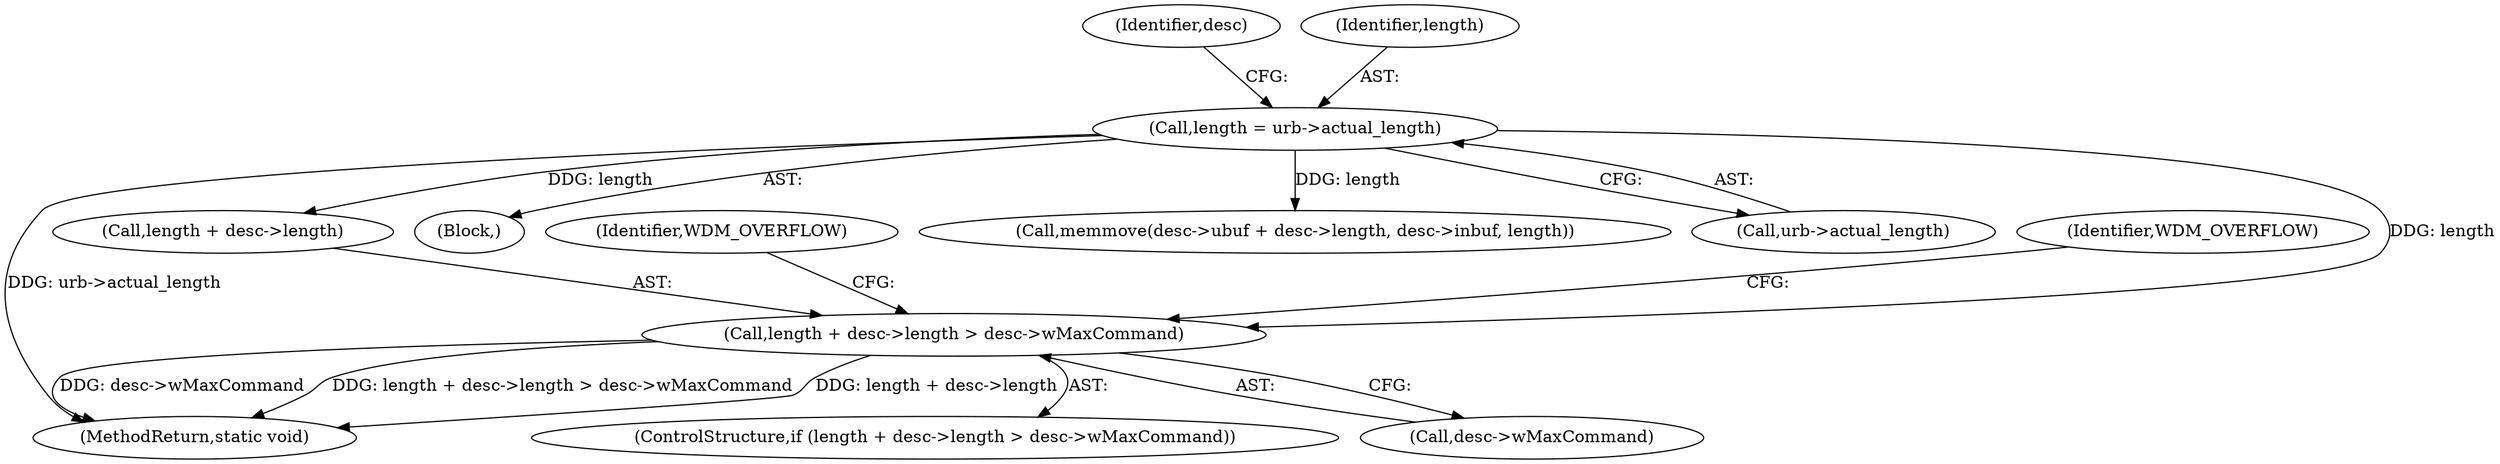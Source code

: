 digraph "0_linux_c0f5ecee4e741667b2493c742b60b6218d40b3aa@pointer" {
"1000197" [label="(Call,length + desc->length > desc->wMaxCommand)"];
"1000118" [label="(Call,length = urb->actual_length)"];
"1000197" [label="(Call,length + desc->length > desc->wMaxCommand)"];
"1000263" [label="(MethodReturn,static void)"];
"1000104" [label="(Block,)"];
"1000126" [label="(Identifier,desc)"];
"1000198" [label="(Call,length + desc->length)"];
"1000196" [label="(ControlStructure,if (length + desc->length > desc->wMaxCommand))"];
"1000218" [label="(Identifier,WDM_OVERFLOW)"];
"1000224" [label="(Call,memmove(desc->ubuf + desc->length, desc->inbuf, length))"];
"1000120" [label="(Call,urb->actual_length)"];
"1000208" [label="(Identifier,WDM_OVERFLOW)"];
"1000119" [label="(Identifier,length)"];
"1000118" [label="(Call,length = urb->actual_length)"];
"1000203" [label="(Call,desc->wMaxCommand)"];
"1000197" -> "1000196"  [label="AST: "];
"1000197" -> "1000203"  [label="CFG: "];
"1000198" -> "1000197"  [label="AST: "];
"1000203" -> "1000197"  [label="AST: "];
"1000208" -> "1000197"  [label="CFG: "];
"1000218" -> "1000197"  [label="CFG: "];
"1000197" -> "1000263"  [label="DDG: desc->wMaxCommand"];
"1000197" -> "1000263"  [label="DDG: length + desc->length > desc->wMaxCommand"];
"1000197" -> "1000263"  [label="DDG: length + desc->length"];
"1000118" -> "1000197"  [label="DDG: length"];
"1000118" -> "1000104"  [label="AST: "];
"1000118" -> "1000120"  [label="CFG: "];
"1000119" -> "1000118"  [label="AST: "];
"1000120" -> "1000118"  [label="AST: "];
"1000126" -> "1000118"  [label="CFG: "];
"1000118" -> "1000263"  [label="DDG: urb->actual_length"];
"1000118" -> "1000198"  [label="DDG: length"];
"1000118" -> "1000224"  [label="DDG: length"];
}

